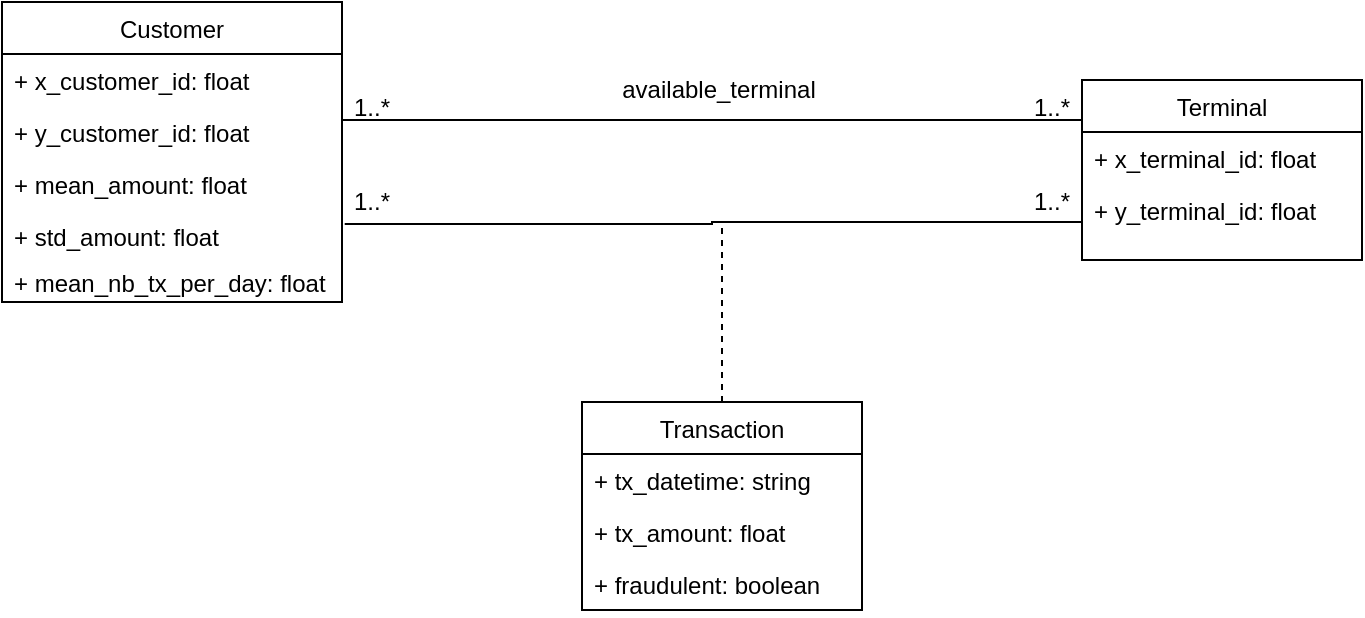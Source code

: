 <mxfile version="16.0.3" type="device"><diagram id="NoJRMlpZgpbiDzshgzn0" name="Page-1"><mxGraphModel dx="998" dy="548" grid="1" gridSize="10" guides="1" tooltips="1" connect="1" arrows="1" fold="1" page="1" pageScale="1" pageWidth="850" pageHeight="1100" background="#ffffff" math="0" shadow="0"><root><mxCell id="0"/><mxCell id="1" parent="0"/><mxCell id="3INxP6gcyxmXl0dHHlZF-1" value="Customer" style="swimlane;fontStyle=0;childLayout=stackLayout;horizontal=1;startSize=26;fillColor=none;horizontalStack=0;resizeParent=1;resizeParentMax=0;resizeLast=0;collapsible=1;marginBottom=0;" parent="1" vertex="1"><mxGeometry x="80" y="320" width="170" height="150" as="geometry"/></mxCell><mxCell id="3INxP6gcyxmXl0dHHlZF-2" value="+ x_customer_id: float" style="text;strokeColor=none;fillColor=none;align=left;verticalAlign=top;spacingLeft=4;spacingRight=4;overflow=hidden;rotatable=0;points=[[0,0.5],[1,0.5]];portConstraint=eastwest;" parent="3INxP6gcyxmXl0dHHlZF-1" vertex="1"><mxGeometry y="26" width="170" height="26" as="geometry"/></mxCell><mxCell id="3INxP6gcyxmXl0dHHlZF-3" value="+ y_customer_id: float" style="text;strokeColor=none;fillColor=none;align=left;verticalAlign=top;spacingLeft=4;spacingRight=4;overflow=hidden;rotatable=0;points=[[0,0.5],[1,0.5]];portConstraint=eastwest;" parent="3INxP6gcyxmXl0dHHlZF-1" vertex="1"><mxGeometry y="52" width="170" height="26" as="geometry"/></mxCell><mxCell id="3INxP6gcyxmXl0dHHlZF-21" value="+ mean_amount: float" style="text;strokeColor=none;fillColor=none;align=left;verticalAlign=top;spacingLeft=4;spacingRight=4;overflow=hidden;rotatable=0;points=[[0,0.5],[1,0.5]];portConstraint=eastwest;fontSize=12;" parent="3INxP6gcyxmXl0dHHlZF-1" vertex="1"><mxGeometry y="78" width="170" height="26" as="geometry"/></mxCell><mxCell id="3INxP6gcyxmXl0dHHlZF-22" value="+ std_amount: float" style="text;strokeColor=none;fillColor=none;align=left;verticalAlign=top;spacingLeft=4;spacingRight=4;overflow=hidden;rotatable=0;points=[[0,0.5],[1,0.5]];portConstraint=eastwest;fontSize=12;" parent="3INxP6gcyxmXl0dHHlZF-1" vertex="1"><mxGeometry y="104" width="170" height="26" as="geometry"/></mxCell><mxCell id="3INxP6gcyxmXl0dHHlZF-4" value="+ mean_nb_tx_per_day: float" style="text;strokeColor=none;fillColor=none;align=left;verticalAlign=middle;spacingLeft=4;spacingRight=4;overflow=hidden;rotatable=0;points=[[0,0.5],[1,0.5]];portConstraint=eastwest;fontStyle=0" parent="3INxP6gcyxmXl0dHHlZF-1" vertex="1"><mxGeometry y="130" width="170" height="20" as="geometry"/></mxCell><mxCell id="3INxP6gcyxmXl0dHHlZF-5" value="Terminal" style="swimlane;fontStyle=0;childLayout=stackLayout;horizontal=1;startSize=26;fillColor=none;horizontalStack=0;resizeParent=1;resizeParentMax=0;resizeLast=0;collapsible=1;marginBottom=0;" parent="1" vertex="1"><mxGeometry x="620" y="359" width="140" height="90" as="geometry"/></mxCell><mxCell id="3INxP6gcyxmXl0dHHlZF-6" value="+ x_terminal_id: float" style="text;strokeColor=none;fillColor=none;align=left;verticalAlign=top;spacingLeft=4;spacingRight=4;overflow=hidden;rotatable=0;points=[[0,0.5],[1,0.5]];portConstraint=eastwest;" parent="3INxP6gcyxmXl0dHHlZF-5" vertex="1"><mxGeometry y="26" width="140" height="26" as="geometry"/></mxCell><mxCell id="3INxP6gcyxmXl0dHHlZF-7" value="+ y_terminal_id: float" style="text;strokeColor=none;fillColor=none;align=left;verticalAlign=top;spacingLeft=4;spacingRight=4;overflow=hidden;rotatable=0;points=[[0,0.5],[1,0.5]];portConstraint=eastwest;" parent="3INxP6gcyxmXl0dHHlZF-5" vertex="1"><mxGeometry y="52" width="140" height="38" as="geometry"/></mxCell><mxCell id="3INxP6gcyxmXl0dHHlZF-10" value="" style="edgeStyle=orthogonalEdgeStyle;rounded=0;orthogonalLoop=1;jettySize=auto;entryX=0;entryY=0.25;entryDx=0;entryDy=0;endArrow=none;endFill=0;html=1;labelBorderColor=none;verticalAlign=middle;" parent="1" target="3INxP6gcyxmXl0dHHlZF-5" edge="1"><mxGeometry relative="1" as="geometry"><mxPoint x="250" y="379" as="sourcePoint"/><Array as="points"><mxPoint x="620" y="379"/></Array></mxGeometry></mxCell><mxCell id="3INxP6gcyxmXl0dHHlZF-11" value="Transaction" style="swimlane;fontStyle=0;childLayout=stackLayout;horizontal=1;startSize=26;fillColor=none;horizontalStack=0;resizeParent=1;resizeParentMax=0;resizeLast=0;collapsible=1;marginBottom=0;" parent="1" vertex="1"><mxGeometry x="370" y="520" width="140" height="104" as="geometry"/></mxCell><mxCell id="3INxP6gcyxmXl0dHHlZF-12" value="+ tx_datetime: string" style="text;strokeColor=none;fillColor=none;align=left;verticalAlign=top;spacingLeft=4;spacingRight=4;overflow=hidden;rotatable=0;points=[[0,0.5],[1,0.5]];portConstraint=eastwest;" parent="3INxP6gcyxmXl0dHHlZF-11" vertex="1"><mxGeometry y="26" width="140" height="26" as="geometry"/></mxCell><mxCell id="3INxP6gcyxmXl0dHHlZF-13" value="+ tx_amount: float" style="text;strokeColor=none;fillColor=none;align=left;verticalAlign=top;spacingLeft=4;spacingRight=4;overflow=hidden;rotatable=0;points=[[0,0.5],[1,0.5]];portConstraint=eastwest;" parent="3INxP6gcyxmXl0dHHlZF-11" vertex="1"><mxGeometry y="52" width="140" height="26" as="geometry"/></mxCell><mxCell id="3INxP6gcyxmXl0dHHlZF-14" value="+ fraudulent: boolean" style="text;strokeColor=none;fillColor=none;align=left;verticalAlign=top;spacingLeft=4;spacingRight=4;overflow=hidden;rotatable=0;points=[[0,0.5],[1,0.5]];portConstraint=eastwest;" parent="3INxP6gcyxmXl0dHHlZF-11" vertex="1"><mxGeometry y="78" width="140" height="26" as="geometry"/></mxCell><mxCell id="3INxP6gcyxmXl0dHHlZF-16" value="available_terminal" style="text;align=center;fontStyle=0;verticalAlign=middle;spacingLeft=0;spacingRight=3;strokeColor=none;rotatable=0;points=[[0,0.5],[1,0.5]];portConstraint=eastwest;dashed=1;dashPattern=1 1;fontSize=12;" parent="1" vertex="1"><mxGeometry x="400" y="350" width="80" height="26" as="geometry"/></mxCell><mxCell id="3INxP6gcyxmXl0dHHlZF-17" value="1..*" style="text;align=center;fontStyle=0;verticalAlign=middle;spacingLeft=3;spacingRight=3;strokeColor=none;rotatable=0;points=[[0,0.5],[1,0.5]];portConstraint=eastwest;fontSize=12;" parent="1" vertex="1"><mxGeometry x="250" y="406" width="30" height="26" as="geometry"/></mxCell><mxCell id="3INxP6gcyxmXl0dHHlZF-18" value="1..*" style="text;align=center;fontStyle=0;verticalAlign=middle;spacingLeft=3;spacingRight=3;strokeColor=none;rotatable=0;points=[[0,0.5],[1,0.5]];portConstraint=eastwest;fontSize=12;" parent="1" vertex="1"><mxGeometry x="250" y="359" width="30" height="26" as="geometry"/></mxCell><mxCell id="3INxP6gcyxmXl0dHHlZF-19" value="1..*" style="text;align=center;fontStyle=0;verticalAlign=middle;spacingLeft=3;spacingRight=3;strokeColor=none;rotatable=0;points=[[0,0.5],[1,0.5]];portConstraint=eastwest;fontSize=12;" parent="1" vertex="1"><mxGeometry x="590" y="406" width="30" height="26" as="geometry"/></mxCell><mxCell id="3INxP6gcyxmXl0dHHlZF-20" value="1..*" style="text;align=center;fontStyle=0;verticalAlign=middle;spacingLeft=3;spacingRight=3;strokeColor=none;rotatable=0;points=[[0,0.5],[1,0.5]];portConstraint=eastwest;fontSize=12;" parent="1" vertex="1"><mxGeometry x="590" y="359" width="30" height="26" as="geometry"/></mxCell><mxCell id="3INxP6gcyxmXl0dHHlZF-25" style="edgeStyle=orthogonalEdgeStyle;rounded=0;orthogonalLoop=1;jettySize=auto;html=1;exitX=0;exitY=0.5;exitDx=0;exitDy=0;entryX=1.008;entryY=0.269;entryDx=0;entryDy=0;entryPerimeter=0;labelBorderColor=none;fontSize=12;endArrow=none;endFill=0;" parent="1" source="3INxP6gcyxmXl0dHHlZF-7" target="3INxP6gcyxmXl0dHHlZF-22" edge="1"><mxGeometry relative="1" as="geometry"/></mxCell><mxCell id="3INxP6gcyxmXl0dHHlZF-26" value="" style="endArrow=none;html=1;edgeStyle=orthogonalEdgeStyle;rounded=0;labelBorderColor=none;fontSize=12;exitX=0.5;exitY=0;exitDx=0;exitDy=0;dashed=1;" parent="1" source="3INxP6gcyxmXl0dHHlZF-11" edge="1"><mxGeometry relative="1" as="geometry"><mxPoint x="320" y="460" as="sourcePoint"/><mxPoint x="440" y="430" as="targetPoint"/></mxGeometry></mxCell></root></mxGraphModel></diagram></mxfile>